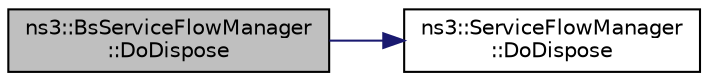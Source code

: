 digraph "ns3::BsServiceFlowManager::DoDispose"
{
  edge [fontname="Helvetica",fontsize="10",labelfontname="Helvetica",labelfontsize="10"];
  node [fontname="Helvetica",fontsize="10",shape=record];
  rankdir="LR";
  Node1 [label="ns3::BsServiceFlowManager\l::DoDispose",height=0.2,width=0.4,color="black", fillcolor="grey75", style="filled", fontcolor="black"];
  Node1 -> Node2 [color="midnightblue",fontsize="10",style="solid"];
  Node2 [label="ns3::ServiceFlowManager\l::DoDispose",height=0.2,width=0.4,color="black", fillcolor="white", style="filled",URL="$df/d56/classns3_1_1ServiceFlowManager.html#acb8511926dd8ca0ab15c9fcffd4652e6"];
}
